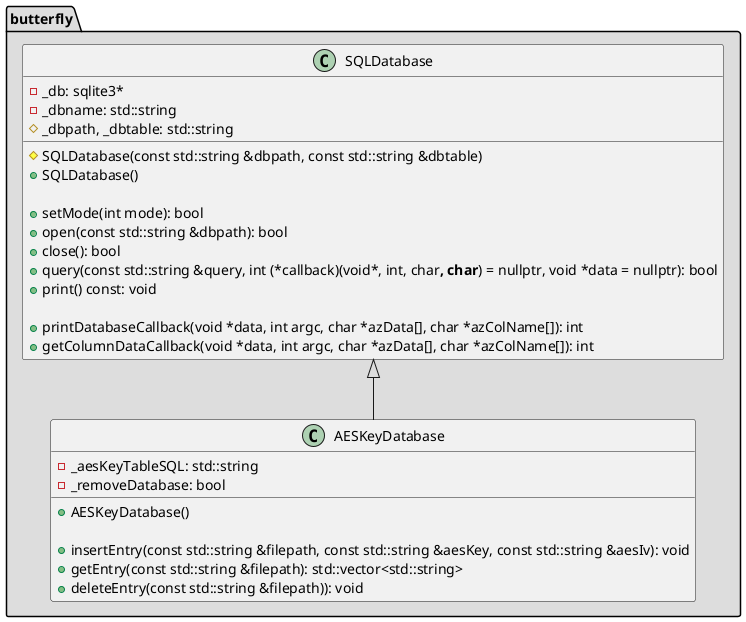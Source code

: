 @startuml
'https://plantuml.com/sequence-diagram

package butterfly #DDDDDD
{

class SQLDatabase
{
    -_db: sqlite3*
    -_dbname: std::string
    #_dbpath, _dbtable: std::string

    #SQLDatabase(const std::string &dbpath, const std::string &dbtable)
    +SQLDatabase()

    +setMode(int mode): bool
    +open(const std::string &dbpath): bool
    +close(): bool
    +query(const std::string &query, int (*callback)(void*, int, char**, char**) = nullptr, void *data = nullptr): bool
    +print() const: void

    +printDatabaseCallback(void *data, int argc, char *azData[], char *azColName[]): int
    +getColumnDataCallback(void *data, int argc, char *azData[], char *azColName[]): int
}

class AESKeyDatabase
{
    -_aesKeyTableSQL: std::string
    -_removeDatabase: bool

    +AESKeyDatabase()

    +insertEntry(const std::string &filepath, const std::string &aesKey, const std::string &aesIv): void
    +getEntry(const std::string &filepath): std::vector<std::string>
    +deleteEntry(const std::string &filepath)): void
}

SQLDatabase <|-- AESKeyDatabase

}
@enduml